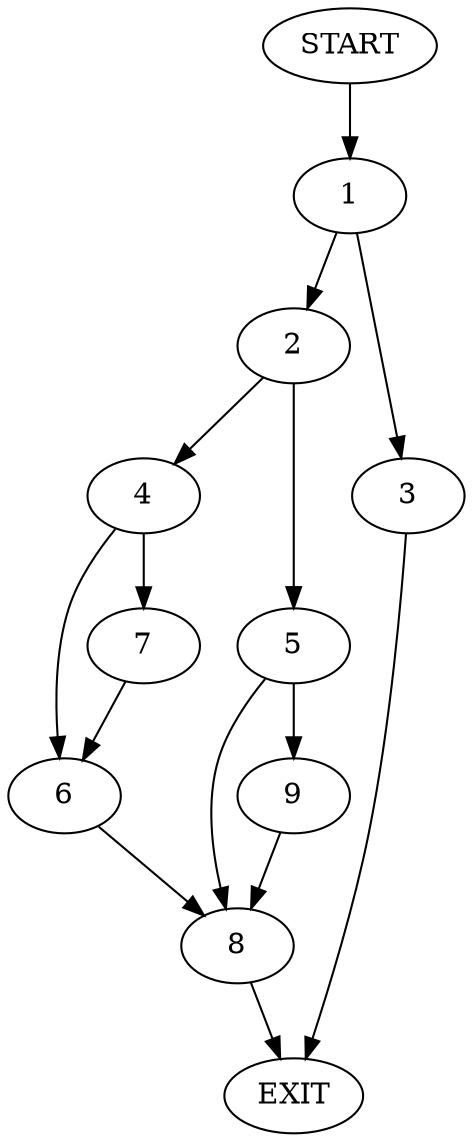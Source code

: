 digraph {
0 [label="START"]
10 [label="EXIT"]
0 -> 1
1 -> 2
1 -> 3
2 -> 4
2 -> 5
3 -> 10
4 -> 6
4 -> 7
5 -> 8
5 -> 9
8 -> 10
9 -> 8
6 -> 8
7 -> 6
}
